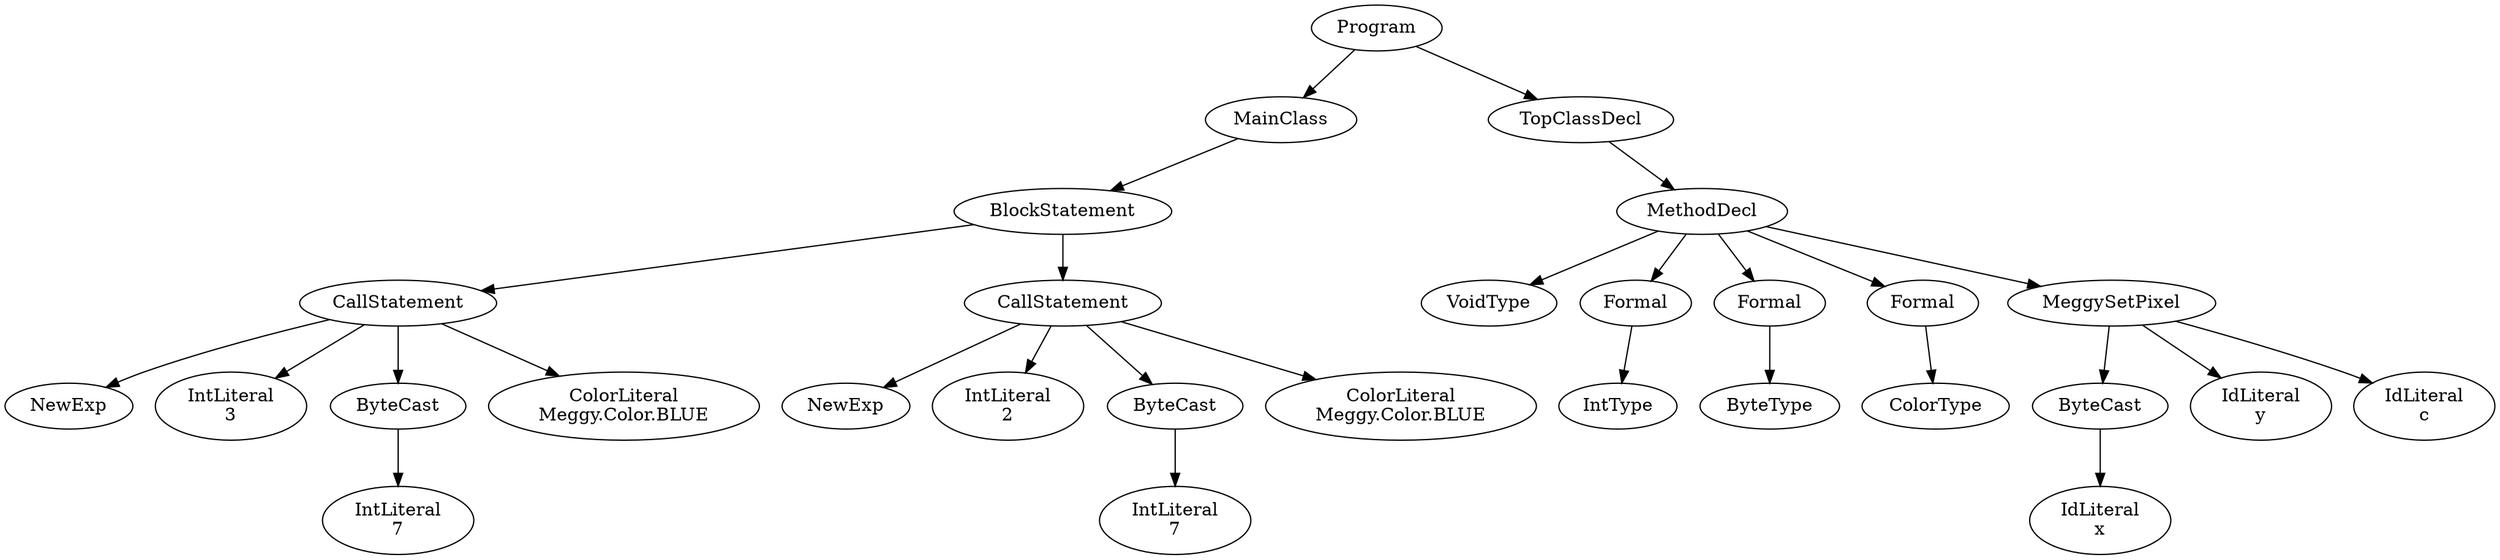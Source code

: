 digraph ASTGraph {
0 [ label="Program" ];
1 [ label="MainClass" ];
0 -> 1
2 [ label="BlockStatement" ];
1 -> 2
3 [ label="CallStatement" ];
2 -> 3
4 [ label="NewExp" ];
3 -> 4
5 [ label="IntLiteral\n3" ];
3 -> 5
6 [ label="ByteCast" ];
3 -> 6
7 [ label="IntLiteral\n7" ];
6 -> 7
8 [ label="ColorLiteral\nMeggy.Color.BLUE" ];
3 -> 8
9 [ label="CallStatement" ];
2 -> 9
10 [ label="NewExp" ];
9 -> 10
11 [ label="IntLiteral\n2" ];
9 -> 11
12 [ label="ByteCast" ];
9 -> 12
13 [ label="IntLiteral\n7" ];
12 -> 13
14 [ label="ColorLiteral\nMeggy.Color.BLUE" ];
9 -> 14
15 [ label="TopClassDecl" ];
0 -> 15
16 [ label="MethodDecl" ];
15 -> 16
17 [ label="VoidType" ];
16 -> 17
18 [ label="Formal" ];
16 -> 18
19 [ label="IntType" ];
18 -> 19
20 [ label="Formal" ];
16 -> 20
21 [ label="ByteType" ];
20 -> 21
22 [ label="Formal" ];
16 -> 22
23 [ label="ColorType" ];
22 -> 23
24 [ label="MeggySetPixel" ];
16 -> 24
25 [ label="ByteCast" ];
24 -> 25
26 [ label="IdLiteral\nx" ];
25 -> 26
27 [ label="IdLiteral\ny" ];
24 -> 27
28 [ label="IdLiteral\nc" ];
24 -> 28
}

